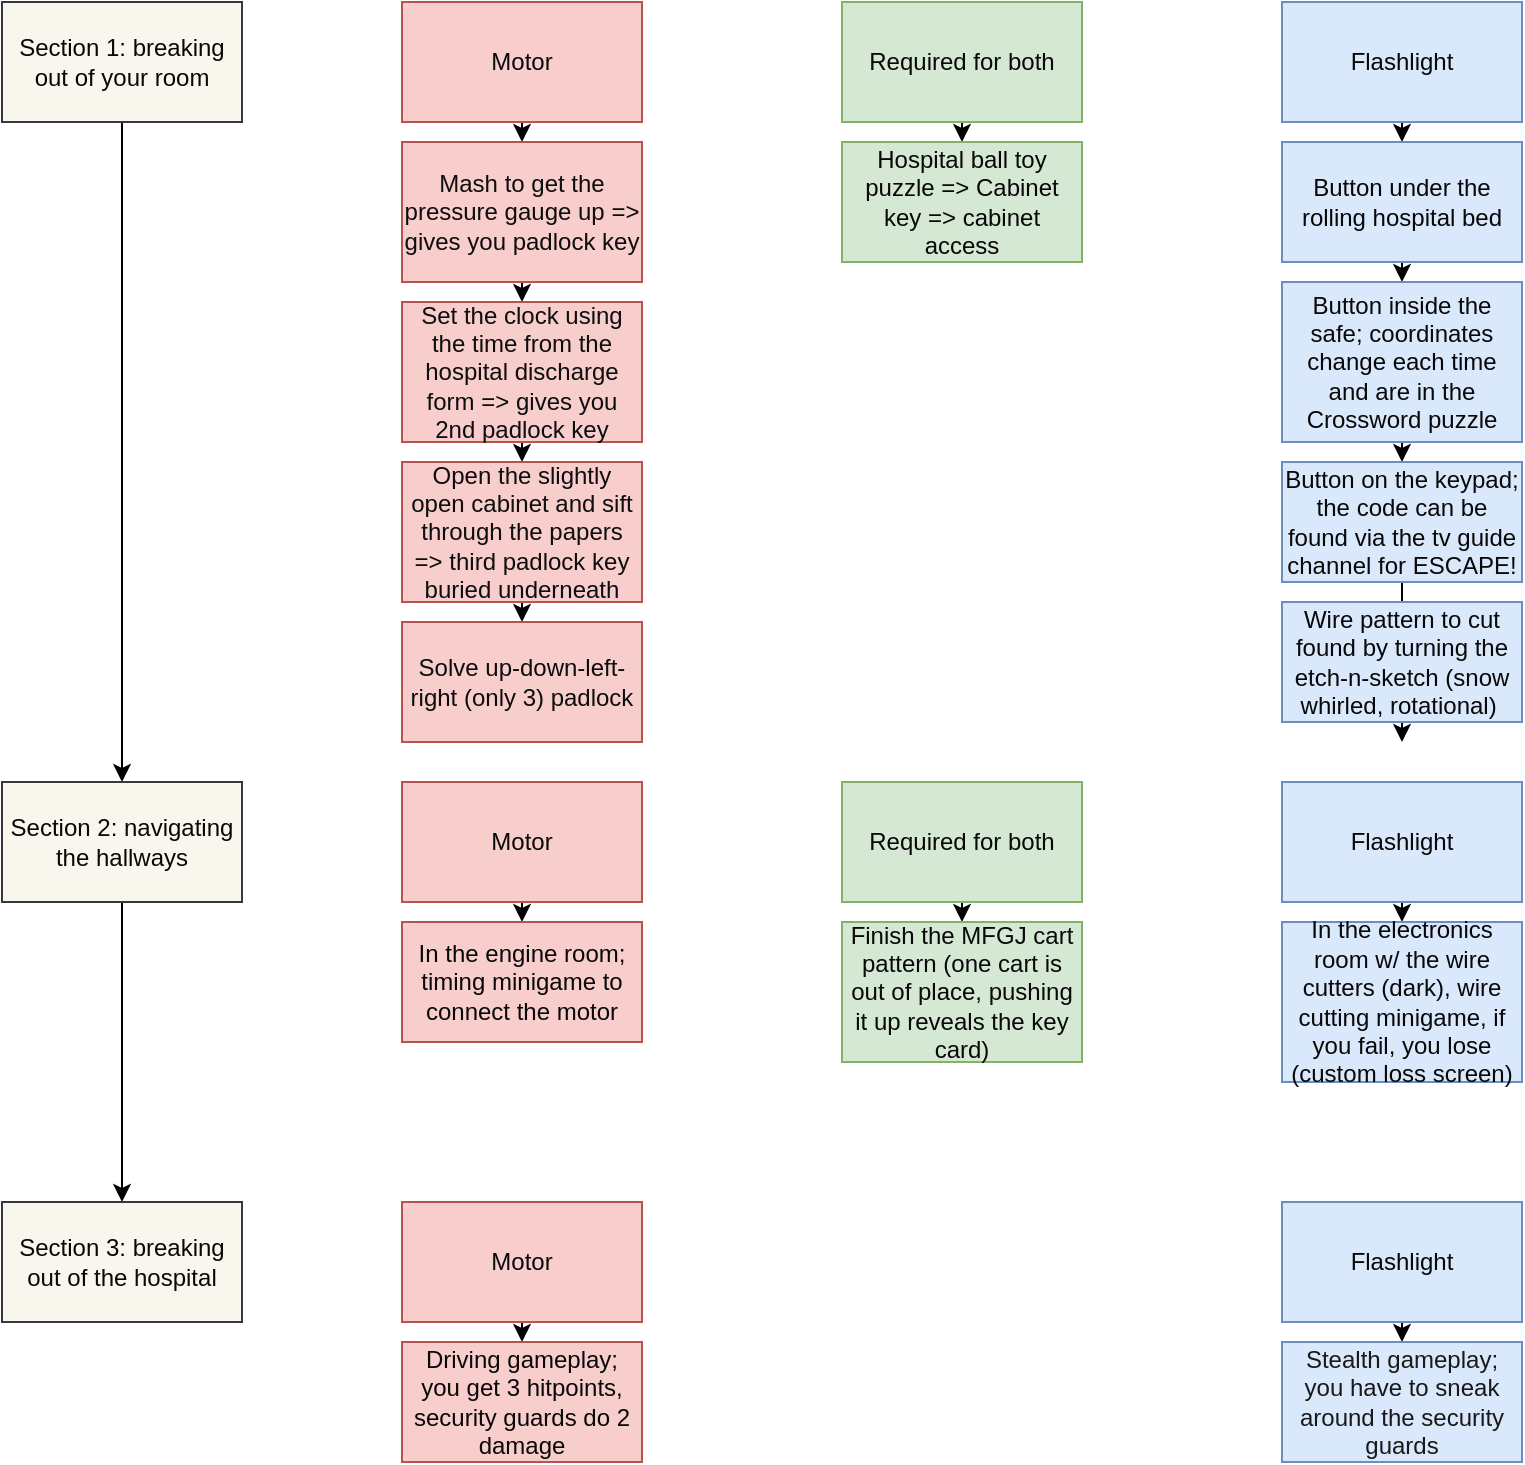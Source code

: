 <mxfile>
    <diagram id="SKBT4WsKlGHtVuPOCtdE" name="Page-1">
        <mxGraphModel dx="738" dy="352" grid="1" gridSize="10" guides="1" tooltips="1" connect="1" arrows="1" fold="1" page="1" pageScale="1" pageWidth="850" pageHeight="1100" math="0" shadow="0">
            <root>
                <mxCell id="0"/>
                <mxCell id="1" parent="0"/>
                <mxCell id="4" value="" style="edgeStyle=none;html=1;fontColor=#080808;" parent="1" source="2" target="3" edge="1">
                    <mxGeometry relative="1" as="geometry"/>
                </mxCell>
                <mxCell id="2" value="&lt;font color=&quot;#080808&quot;&gt;Section 1: breaking out of your room&lt;/font&gt;" style="whiteSpace=wrap;html=1;fillColor=#f9f7ed;strokeColor=#36393d;" parent="1" vertex="1">
                    <mxGeometry y="40" width="120" height="60" as="geometry"/>
                </mxCell>
                <mxCell id="6" value="" style="edgeStyle=none;html=1;fontColor=#000000;" parent="1" source="3" target="5" edge="1">
                    <mxGeometry relative="1" as="geometry"/>
                </mxCell>
                <mxCell id="3" value="&lt;span style=&quot;color: rgb(8 , 8 , 8)&quot;&gt;Section 2: navigating the hallways&lt;/span&gt;" style="whiteSpace=wrap;html=1;fillColor=#f9f7ed;strokeColor=#36393d;" parent="1" vertex="1">
                    <mxGeometry y="430" width="120" height="60" as="geometry"/>
                </mxCell>
                <mxCell id="5" value="&lt;span style=&quot;color: rgb(8 , 8 , 8)&quot;&gt;Section 3: breaking out of the hospital&lt;/span&gt;" style="whiteSpace=wrap;html=1;fillColor=#f9f7ed;strokeColor=#36393d;" parent="1" vertex="1">
                    <mxGeometry y="640" width="120" height="60" as="geometry"/>
                </mxCell>
                <mxCell id="18" value="" style="edgeStyle=none;html=1;fontColor=#000000;" parent="1" source="12" target="17" edge="1">
                    <mxGeometry relative="1" as="geometry"/>
                </mxCell>
                <mxCell id="12" value="&lt;font color=&quot;#080808&quot;&gt;Motor&lt;/font&gt;" style="whiteSpace=wrap;html=1;fillColor=#f8cecc;strokeColor=#b85450;" parent="1" vertex="1">
                    <mxGeometry x="200" y="40" width="120" height="60" as="geometry"/>
                </mxCell>
                <mxCell id="21" value="" style="edgeStyle=none;html=1;fontColor=#000000;" parent="1" source="13" target="20" edge="1">
                    <mxGeometry relative="1" as="geometry"/>
                </mxCell>
                <mxCell id="13" value="&lt;font color=&quot;#080808&quot;&gt;Flashlight&lt;/font&gt;" style="whiteSpace=wrap;html=1;fillColor=#dae8fc;strokeColor=#6c8ebf;" parent="1" vertex="1">
                    <mxGeometry x="640" y="40" width="120" height="60" as="geometry"/>
                </mxCell>
                <mxCell id="16" value="" style="edgeStyle=none;html=1;fontColor=#000000;" parent="1" source="14" target="15" edge="1">
                    <mxGeometry relative="1" as="geometry"/>
                </mxCell>
                <mxCell id="14" value="&lt;font color=&quot;#080808&quot;&gt;Required for both&lt;/font&gt;" style="whiteSpace=wrap;html=1;fillColor=#d5e8d4;strokeColor=#82b366;" parent="1" vertex="1">
                    <mxGeometry x="420" y="40" width="120" height="60" as="geometry"/>
                </mxCell>
                <mxCell id="15" value="&lt;span style=&quot;color: rgb(8 , 8 , 8)&quot;&gt;Hospital ball toy puzzle =&amp;gt; Cabinet key =&amp;gt; cabinet access&lt;/span&gt;" style="whiteSpace=wrap;html=1;fillColor=#d5e8d4;strokeColor=#82b366;" parent="1" vertex="1">
                    <mxGeometry x="420" y="110" width="120" height="60" as="geometry"/>
                </mxCell>
                <mxCell id="28" value="" style="edgeStyle=none;html=1;fontColor=#000000;" parent="1" source="17" target="27" edge="1">
                    <mxGeometry relative="1" as="geometry"/>
                </mxCell>
                <mxCell id="17" value="&lt;span style=&quot;color: rgb(13 , 13 , 13)&quot;&gt;Mash to get the pressure gauge up =&amp;gt; gives you padlock key&lt;/span&gt;" style="whiteSpace=wrap;html=1;fillColor=#f8cecc;strokeColor=#b85450;" parent="1" vertex="1">
                    <mxGeometry x="200" y="110" width="120" height="70" as="geometry"/>
                </mxCell>
                <mxCell id="24" value="" style="edgeStyle=none;html=1;fontColor=#000000;" parent="1" source="20" target="23" edge="1">
                    <mxGeometry relative="1" as="geometry"/>
                </mxCell>
                <mxCell id="20" value="&lt;font color=&quot;#080808&quot;&gt;Button under the rolling hospital bed&lt;/font&gt;" style="whiteSpace=wrap;html=1;fillColor=#dae8fc;strokeColor=#6c8ebf;" parent="1" vertex="1">
                    <mxGeometry x="640" y="110" width="120" height="60" as="geometry"/>
                </mxCell>
                <mxCell id="26" value="" style="edgeStyle=none;html=1;fontColor=#000000;" parent="1" source="23" target="25" edge="1">
                    <mxGeometry relative="1" as="geometry"/>
                </mxCell>
                <mxCell id="23" value="&lt;font color=&quot;#080808&quot;&gt;Button inside the safe; coordinates change each time and are in the Crossword puzzle&lt;/font&gt;" style="whiteSpace=wrap;html=1;fillColor=#dae8fc;strokeColor=#6c8ebf;" parent="1" vertex="1">
                    <mxGeometry x="640" y="180" width="120" height="80" as="geometry"/>
                </mxCell>
                <mxCell id="45" value="" style="edgeStyle=none;html=1;fontColor=#0D0D0D;" parent="1" source="25" edge="1">
                    <mxGeometry relative="1" as="geometry">
                        <mxPoint x="700" y="410" as="targetPoint"/>
                    </mxGeometry>
                </mxCell>
                <mxCell id="25" value="&lt;span style=&quot;color: rgb(8 , 8 , 8)&quot;&gt;Button on the keypad; the code can be found via the tv guide channel for ESCAPE!&lt;/span&gt;" style="whiteSpace=wrap;html=1;fillColor=#dae8fc;strokeColor=#6c8ebf;" parent="1" vertex="1">
                    <mxGeometry x="640" y="270" width="120" height="60" as="geometry"/>
                </mxCell>
                <mxCell id="31" value="" style="edgeStyle=none;html=1;fontColor=#0D0D0D;" parent="1" source="27" target="30" edge="1">
                    <mxGeometry relative="1" as="geometry"/>
                </mxCell>
                <mxCell id="27" value="&lt;font color=&quot;#0d0d0d&quot;&gt;Set the clock using the time from the hospital discharge form =&amp;gt; gives you 2nd padlock key&lt;/font&gt;" style="whiteSpace=wrap;html=1;fillColor=#f8cecc;strokeColor=#b85450;" parent="1" vertex="1">
                    <mxGeometry x="200" y="190" width="120" height="70" as="geometry"/>
                </mxCell>
                <mxCell id="34" value="" style="edgeStyle=none;html=1;fontColor=#0D0D0D;" parent="1" source="30" target="33" edge="1">
                    <mxGeometry relative="1" as="geometry"/>
                </mxCell>
                <mxCell id="30" value="&lt;span style=&quot;color: rgb(13 , 13 , 13)&quot;&gt;Open the slightly open cabinet and sift through the papers =&amp;gt; third padlock key buried underneath&lt;/span&gt;" style="whiteSpace=wrap;html=1;fillColor=#f8cecc;strokeColor=#b85450;" parent="1" vertex="1">
                    <mxGeometry x="200" y="270" width="120" height="70" as="geometry"/>
                </mxCell>
                <mxCell id="33" value="&lt;span style=&quot;color: rgb(13 , 13 , 13)&quot;&gt;Solve up-down-left-right (only 3) padlock&lt;/span&gt;" style="whiteSpace=wrap;html=1;fillColor=#f8cecc;strokeColor=#b85450;" parent="1" vertex="1">
                    <mxGeometry x="200" y="350" width="120" height="60" as="geometry"/>
                </mxCell>
                <mxCell id="39" value="" style="edgeStyle=none;html=1;fontColor=#0D0D0D;" parent="1" target="38" edge="1">
                    <mxGeometry relative="1" as="geometry">
                        <mxPoint x="260" y="490" as="sourcePoint"/>
                    </mxGeometry>
                </mxCell>
                <mxCell id="35" value="&lt;font color=&quot;#080808&quot;&gt;Motor&lt;/font&gt;" style="whiteSpace=wrap;html=1;fillColor=#f8cecc;strokeColor=#b85450;" parent="1" vertex="1">
                    <mxGeometry x="200" y="430" width="120" height="60" as="geometry"/>
                </mxCell>
                <mxCell id="47" value="" style="edgeStyle=none;html=1;fontColor=#0A0A0A;" parent="1" target="46" edge="1">
                    <mxGeometry relative="1" as="geometry">
                        <mxPoint x="480" y="490" as="sourcePoint"/>
                    </mxGeometry>
                </mxCell>
                <mxCell id="36" value="&lt;font color=&quot;#080808&quot;&gt;Required for both&lt;/font&gt;" style="whiteSpace=wrap;html=1;fillColor=#d5e8d4;strokeColor=#82b366;" parent="1" vertex="1">
                    <mxGeometry x="420" y="430" width="120" height="60" as="geometry"/>
                </mxCell>
                <mxCell id="42" value="" style="edgeStyle=none;html=1;fontColor=#0D0D0D;" parent="1" edge="1">
                    <mxGeometry relative="1" as="geometry">
                        <mxPoint x="700" y="490" as="sourcePoint"/>
                        <mxPoint x="700" y="500" as="targetPoint"/>
                    </mxGeometry>
                </mxCell>
                <mxCell id="37" value="&lt;font color=&quot;#080808&quot;&gt;Flashlight&lt;/font&gt;" style="whiteSpace=wrap;html=1;fillColor=#dae8fc;strokeColor=#6c8ebf;" parent="1" vertex="1">
                    <mxGeometry x="640" y="430" width="120" height="60" as="geometry"/>
                </mxCell>
                <mxCell id="38" value="&lt;font color=&quot;#080808&quot;&gt;In the engine room; timing minigame to connect the motor&lt;/font&gt;" style="whiteSpace=wrap;html=1;fillColor=#f8cecc;strokeColor=#b85450;" parent="1" vertex="1">
                    <mxGeometry x="200" y="500" width="120" height="60" as="geometry"/>
                </mxCell>
                <mxCell id="41" value="&lt;font color=&quot;#080808&quot;&gt;In the electronics room w/ the wire cutters (dark), wire cutting minigame, if you fail, you lose (custom loss screen)&lt;/font&gt;" style="whiteSpace=wrap;html=1;fillColor=#dae8fc;strokeColor=#6c8ebf;" parent="1" vertex="1">
                    <mxGeometry x="640" y="500" width="120" height="80" as="geometry"/>
                </mxCell>
                <mxCell id="43" value="&lt;font color=&quot;#080808&quot;&gt;Wire pattern to cut found by turning the etch-n-sketch (snow whirled, rotational)&amp;nbsp;&lt;/font&gt;" style="whiteSpace=wrap;html=1;fillColor=#dae8fc;strokeColor=#6c8ebf;" parent="1" vertex="1">
                    <mxGeometry x="640" y="340" width="120" height="60" as="geometry"/>
                </mxCell>
                <mxCell id="46" value="&lt;font color=&quot;#080808&quot;&gt;Finish the MFGJ cart pattern (one cart is out of place, pushing it up reveals the key card)&lt;/font&gt;" style="whiteSpace=wrap;html=1;fillColor=#d5e8d4;strokeColor=#82b366;" parent="1" vertex="1">
                    <mxGeometry x="420" y="500" width="120" height="70" as="geometry"/>
                </mxCell>
                <mxCell id="52" value="" style="edgeStyle=none;html=1;fontColor=#0A0A0A;" parent="1" source="48" target="51" edge="1">
                    <mxGeometry relative="1" as="geometry"/>
                </mxCell>
                <mxCell id="48" value="&lt;font color=&quot;#080808&quot;&gt;Motor&lt;/font&gt;" style="whiteSpace=wrap;html=1;fillColor=#f8cecc;strokeColor=#b85450;" parent="1" vertex="1">
                    <mxGeometry x="200" y="640" width="120" height="60" as="geometry"/>
                </mxCell>
                <mxCell id="54" value="" style="edgeStyle=none;html=1;fontColor=#0A0A0A;" parent="1" source="50" target="53" edge="1">
                    <mxGeometry relative="1" as="geometry"/>
                </mxCell>
                <mxCell id="50" value="&lt;font color=&quot;#080808&quot;&gt;Flashlight&lt;/font&gt;" style="whiteSpace=wrap;html=1;fillColor=#dae8fc;strokeColor=#6c8ebf;" parent="1" vertex="1">
                    <mxGeometry x="640" y="640" width="120" height="60" as="geometry"/>
                </mxCell>
                <mxCell id="51" value="&lt;span style=&quot;color: rgb(8 , 8 , 8)&quot;&gt;Driving gameplay; you get 3 hitpoints, security guards do 2 damage&lt;/span&gt;" style="whiteSpace=wrap;html=1;fillColor=#f8cecc;strokeColor=#b85450;" parent="1" vertex="1">
                    <mxGeometry x="200" y="710" width="120" height="60" as="geometry"/>
                </mxCell>
                <mxCell id="53" value="&lt;font color=&quot;#191919&quot;&gt;Stealth gameplay; you have to sneak around the security guards&lt;/font&gt;" style="whiteSpace=wrap;html=1;fillColor=#dae8fc;strokeColor=#6c8ebf;" parent="1" vertex="1">
                    <mxGeometry x="640" y="710" width="120" height="60" as="geometry"/>
                </mxCell>
            </root>
        </mxGraphModel>
    </diagram>
</mxfile>